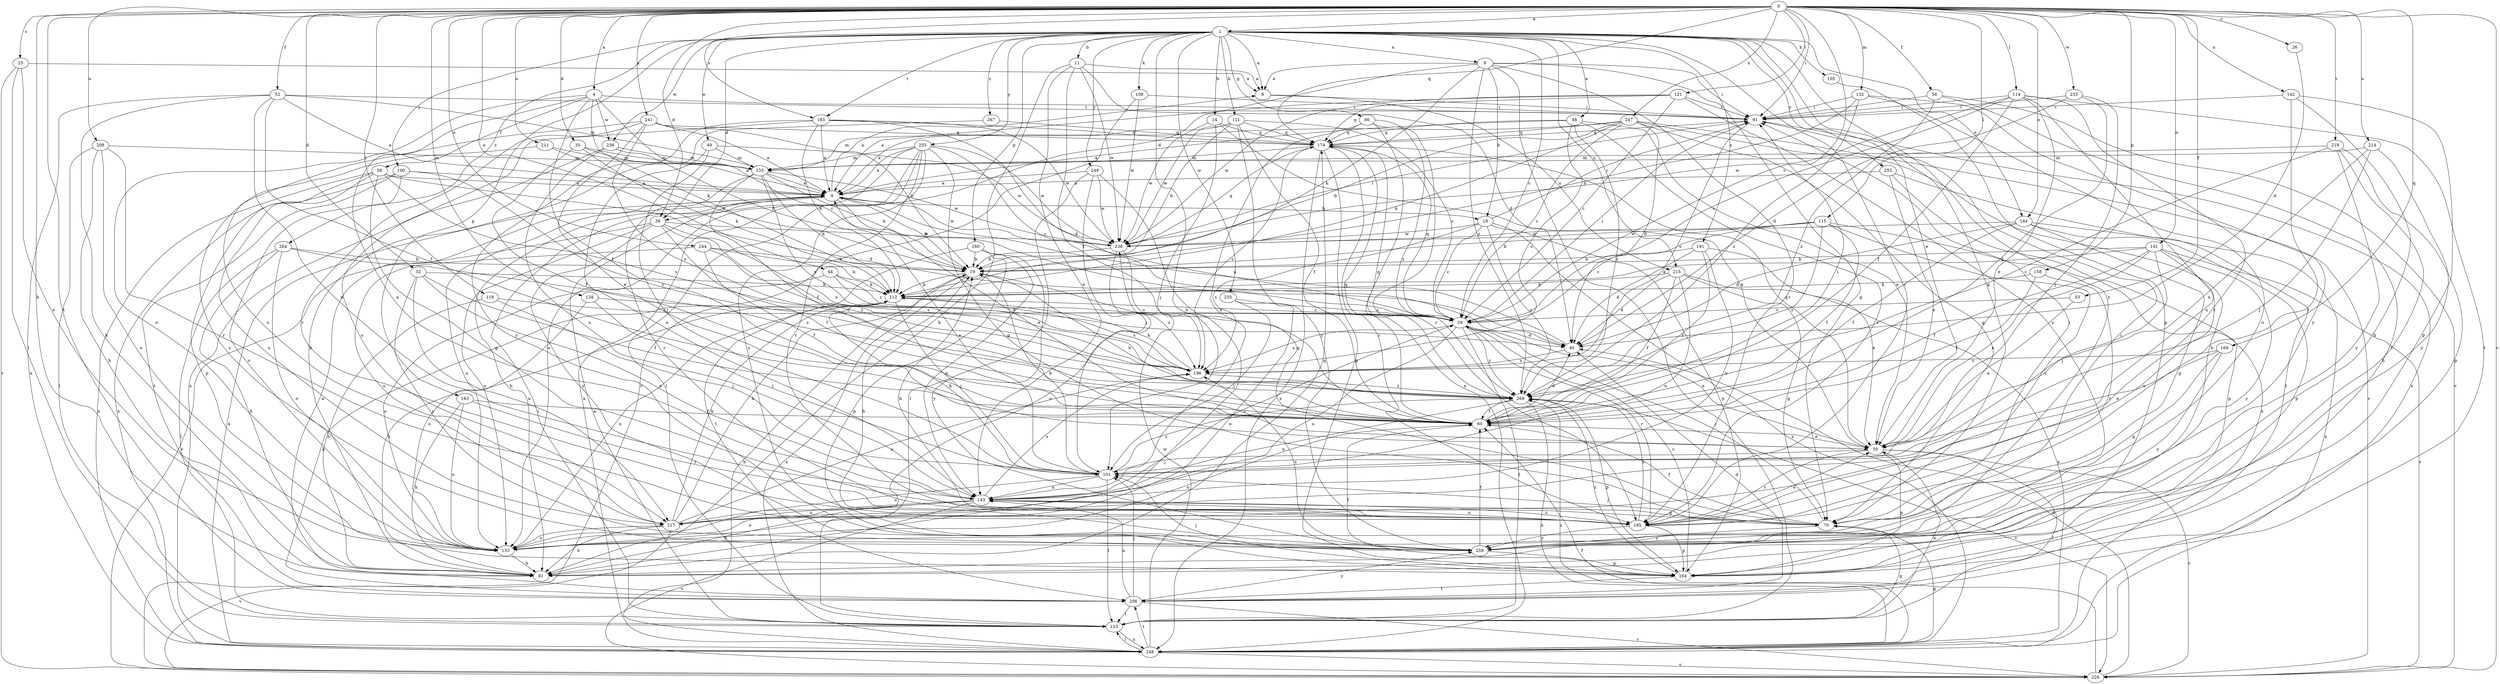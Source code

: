 strict digraph  {
0;
1;
4;
6;
8;
9;
11;
14;
18;
19;
25;
26;
29;
32;
35;
38;
40;
44;
48;
49;
50;
52;
53;
56;
58;
60;
66;
70;
81;
91;
100;
101;
105;
108;
111;
112;
114;
115;
118;
121;
123;
128;
132;
133;
141;
142;
143;
144;
153;
158;
160;
163;
164;
169;
174;
183;
185;
191;
196;
206;
208;
211;
214;
215;
217;
219;
228;
233;
235;
236;
238;
241;
244;
247;
248;
249;
253;
255;
259;
264;
267;
269;
0 -> 1  [label=a];
0 -> 4  [label=a];
0 -> 25  [label=c];
0 -> 26  [label=c];
0 -> 29  [label=c];
0 -> 32  [label=d];
0 -> 35  [label=d];
0 -> 38  [label=d];
0 -> 44  [label=e];
0 -> 52  [label=f];
0 -> 53  [label=f];
0 -> 56  [label=f];
0 -> 81  [label=h];
0 -> 91  [label=i];
0 -> 114  [label=l];
0 -> 115  [label=l];
0 -> 118  [label=l];
0 -> 121  [label=l];
0 -> 128  [label=m];
0 -> 132  [label=m];
0 -> 141  [label=n];
0 -> 142  [label=n];
0 -> 144  [label=o];
0 -> 158  [label=p];
0 -> 169  [label=q];
0 -> 174  [label=q];
0 -> 183  [label=r];
0 -> 206  [label=t];
0 -> 208  [label=u];
0 -> 211  [label=u];
0 -> 214  [label=u];
0 -> 219  [label=v];
0 -> 228  [label=v];
0 -> 233  [label=w];
0 -> 241  [label=x];
0 -> 244  [label=x];
0 -> 247  [label=x];
1 -> 6  [label=a];
1 -> 8  [label=a];
1 -> 11  [label=b];
1 -> 14  [label=b];
1 -> 29  [label=c];
1 -> 38  [label=d];
1 -> 48  [label=e];
1 -> 49  [label=e];
1 -> 50  [label=e];
1 -> 66  [label=g];
1 -> 70  [label=g];
1 -> 81  [label=h];
1 -> 100  [label=j];
1 -> 105  [label=k];
1 -> 108  [label=k];
1 -> 111  [label=k];
1 -> 144  [label=o];
1 -> 160  [label=p];
1 -> 163  [label=p];
1 -> 183  [label=r];
1 -> 185  [label=r];
1 -> 191  [label=s];
1 -> 215  [label=u];
1 -> 235  [label=w];
1 -> 236  [label=w];
1 -> 249  [label=y];
1 -> 253  [label=y];
1 -> 255  [label=y];
1 -> 259  [label=y];
1 -> 264  [label=z];
1 -> 267  [label=z];
4 -> 29  [label=c];
4 -> 58  [label=f];
4 -> 60  [label=f];
4 -> 91  [label=i];
4 -> 112  [label=k];
4 -> 143  [label=n];
4 -> 153  [label=o];
4 -> 236  [label=w];
6 -> 8  [label=a];
6 -> 18  [label=b];
6 -> 38  [label=d];
6 -> 70  [label=g];
6 -> 91  [label=i];
6 -> 112  [label=k];
6 -> 123  [label=l];
6 -> 185  [label=r];
6 -> 269  [label=z];
8 -> 91  [label=i];
8 -> 215  [label=u];
9 -> 8  [label=a];
9 -> 18  [label=b];
9 -> 19  [label=b];
9 -> 50  [label=e];
9 -> 81  [label=h];
9 -> 123  [label=l];
9 -> 153  [label=o];
9 -> 238  [label=w];
11 -> 8  [label=a];
11 -> 40  [label=d];
11 -> 60  [label=f];
11 -> 81  [label=h];
11 -> 143  [label=n];
11 -> 238  [label=w];
14 -> 50  [label=e];
14 -> 101  [label=j];
14 -> 174  [label=q];
14 -> 238  [label=w];
18 -> 29  [label=c];
18 -> 91  [label=i];
18 -> 164  [label=p];
18 -> 196  [label=s];
18 -> 238  [label=w];
18 -> 248  [label=x];
18 -> 269  [label=z];
19 -> 112  [label=k];
19 -> 196  [label=s];
19 -> 248  [label=x];
25 -> 8  [label=a];
25 -> 123  [label=l];
25 -> 153  [label=o];
25 -> 228  [label=v];
26 -> 40  [label=d];
29 -> 40  [label=d];
29 -> 50  [label=e];
29 -> 91  [label=i];
29 -> 123  [label=l];
29 -> 174  [label=q];
29 -> 185  [label=r];
29 -> 196  [label=s];
29 -> 217  [label=u];
29 -> 269  [label=z];
32 -> 60  [label=f];
32 -> 112  [label=k];
32 -> 143  [label=n];
32 -> 217  [label=u];
32 -> 259  [label=y];
35 -> 9  [label=a];
35 -> 60  [label=f];
35 -> 112  [label=k];
35 -> 133  [label=m];
38 -> 60  [label=f];
38 -> 153  [label=o];
38 -> 196  [label=s];
38 -> 228  [label=v];
38 -> 238  [label=w];
38 -> 259  [label=y];
38 -> 269  [label=z];
40 -> 9  [label=a];
40 -> 196  [label=s];
44 -> 29  [label=c];
44 -> 40  [label=d];
44 -> 112  [label=k];
44 -> 153  [label=o];
48 -> 9  [label=a];
48 -> 50  [label=e];
48 -> 174  [label=q];
48 -> 185  [label=r];
48 -> 196  [label=s];
48 -> 269  [label=z];
49 -> 101  [label=j];
49 -> 133  [label=m];
49 -> 143  [label=n];
49 -> 238  [label=w];
50 -> 101  [label=j];
50 -> 123  [label=l];
50 -> 164  [label=p];
50 -> 174  [label=q];
50 -> 185  [label=r];
50 -> 228  [label=v];
52 -> 9  [label=a];
52 -> 60  [label=f];
52 -> 81  [label=h];
52 -> 91  [label=i];
52 -> 133  [label=m];
52 -> 143  [label=n];
52 -> 248  [label=x];
53 -> 29  [label=c];
53 -> 50  [label=e];
56 -> 91  [label=i];
56 -> 206  [label=t];
56 -> 228  [label=v];
56 -> 269  [label=z];
58 -> 9  [label=a];
58 -> 40  [label=d];
58 -> 70  [label=g];
58 -> 164  [label=p];
58 -> 196  [label=s];
58 -> 217  [label=u];
58 -> 248  [label=x];
60 -> 19  [label=b];
60 -> 40  [label=d];
60 -> 50  [label=e];
60 -> 91  [label=i];
60 -> 153  [label=o];
60 -> 174  [label=q];
66 -> 143  [label=n];
66 -> 174  [label=q];
66 -> 185  [label=r];
66 -> 248  [label=x];
66 -> 269  [label=z];
70 -> 29  [label=c];
70 -> 60  [label=f];
70 -> 91  [label=i];
70 -> 101  [label=j];
70 -> 259  [label=y];
81 -> 174  [label=q];
91 -> 174  [label=q];
91 -> 196  [label=s];
91 -> 248  [label=x];
100 -> 9  [label=a];
100 -> 153  [label=o];
100 -> 206  [label=t];
100 -> 248  [label=x];
100 -> 269  [label=z];
101 -> 9  [label=a];
101 -> 19  [label=b];
101 -> 112  [label=k];
101 -> 123  [label=l];
101 -> 143  [label=n];
101 -> 217  [label=u];
101 -> 269  [label=z];
105 -> 164  [label=p];
108 -> 91  [label=i];
108 -> 228  [label=v];
108 -> 238  [label=w];
111 -> 9  [label=a];
111 -> 19  [label=b];
111 -> 29  [label=c];
111 -> 60  [label=f];
111 -> 174  [label=q];
111 -> 238  [label=w];
111 -> 259  [label=y];
112 -> 29  [label=c];
112 -> 81  [label=h];
112 -> 101  [label=j];
112 -> 153  [label=o];
112 -> 196  [label=s];
114 -> 29  [label=c];
114 -> 50  [label=e];
114 -> 60  [label=f];
114 -> 91  [label=i];
114 -> 185  [label=r];
114 -> 206  [label=t];
114 -> 217  [label=u];
114 -> 238  [label=w];
115 -> 19  [label=b];
115 -> 29  [label=c];
115 -> 60  [label=f];
115 -> 164  [label=p];
115 -> 185  [label=r];
115 -> 238  [label=w];
115 -> 269  [label=z];
118 -> 29  [label=c];
118 -> 81  [label=h];
118 -> 101  [label=j];
121 -> 9  [label=a];
121 -> 29  [label=c];
121 -> 91  [label=i];
121 -> 174  [label=q];
121 -> 238  [label=w];
121 -> 259  [label=y];
123 -> 9  [label=a];
123 -> 50  [label=e];
123 -> 70  [label=g];
123 -> 248  [label=x];
128 -> 29  [label=c];
128 -> 101  [label=j];
128 -> 153  [label=o];
132 -> 19  [label=b];
132 -> 91  [label=i];
132 -> 153  [label=o];
132 -> 259  [label=y];
132 -> 269  [label=z];
133 -> 9  [label=a];
133 -> 19  [label=b];
133 -> 60  [label=f];
133 -> 112  [label=k];
133 -> 185  [label=r];
133 -> 196  [label=s];
133 -> 238  [label=w];
141 -> 19  [label=b];
141 -> 50  [label=e];
141 -> 60  [label=f];
141 -> 101  [label=j];
141 -> 112  [label=k];
141 -> 217  [label=u];
141 -> 228  [label=v];
141 -> 259  [label=y];
142 -> 81  [label=h];
142 -> 91  [label=i];
142 -> 164  [label=p];
142 -> 185  [label=r];
143 -> 29  [label=c];
143 -> 70  [label=g];
143 -> 81  [label=h];
143 -> 153  [label=o];
143 -> 185  [label=r];
143 -> 196  [label=s];
143 -> 217  [label=u];
143 -> 228  [label=v];
144 -> 40  [label=d];
144 -> 60  [label=f];
144 -> 70  [label=g];
144 -> 164  [label=p];
144 -> 238  [label=w];
144 -> 248  [label=x];
153 -> 81  [label=h];
153 -> 91  [label=i];
158 -> 60  [label=f];
158 -> 112  [label=k];
158 -> 185  [label=r];
160 -> 19  [label=b];
160 -> 143  [label=n];
160 -> 164  [label=p];
160 -> 206  [label=t];
160 -> 259  [label=y];
163 -> 60  [label=f];
163 -> 81  [label=h];
163 -> 153  [label=o];
163 -> 185  [label=r];
164 -> 29  [label=c];
164 -> 60  [label=f];
164 -> 101  [label=j];
164 -> 206  [label=t];
164 -> 269  [label=z];
169 -> 50  [label=e];
169 -> 70  [label=g];
169 -> 196  [label=s];
169 -> 259  [label=y];
174 -> 133  [label=m];
174 -> 164  [label=p];
174 -> 185  [label=r];
174 -> 196  [label=s];
174 -> 248  [label=x];
183 -> 9  [label=a];
183 -> 40  [label=d];
183 -> 112  [label=k];
183 -> 174  [label=q];
183 -> 238  [label=w];
183 -> 248  [label=x];
183 -> 259  [label=y];
185 -> 19  [label=b];
185 -> 50  [label=e];
185 -> 143  [label=n];
185 -> 164  [label=p];
185 -> 259  [label=y];
185 -> 269  [label=z];
191 -> 19  [label=b];
191 -> 40  [label=d];
191 -> 50  [label=e];
191 -> 60  [label=f];
191 -> 143  [label=n];
196 -> 112  [label=k];
196 -> 269  [label=z];
206 -> 9  [label=a];
206 -> 40  [label=d];
206 -> 101  [label=j];
206 -> 112  [label=k];
206 -> 123  [label=l];
206 -> 143  [label=n];
206 -> 228  [label=v];
206 -> 259  [label=y];
208 -> 81  [label=h];
208 -> 123  [label=l];
208 -> 133  [label=m];
208 -> 153  [label=o];
208 -> 185  [label=r];
211 -> 19  [label=b];
211 -> 133  [label=m];
211 -> 259  [label=y];
214 -> 50  [label=e];
214 -> 101  [label=j];
214 -> 133  [label=m];
214 -> 259  [label=y];
215 -> 40  [label=d];
215 -> 60  [label=f];
215 -> 70  [label=g];
215 -> 112  [label=k];
215 -> 143  [label=n];
215 -> 248  [label=x];
217 -> 19  [label=b];
217 -> 81  [label=h];
217 -> 112  [label=k];
217 -> 153  [label=o];
217 -> 196  [label=s];
217 -> 228  [label=v];
219 -> 81  [label=h];
219 -> 133  [label=m];
219 -> 164  [label=p];
219 -> 259  [label=y];
219 -> 269  [label=z];
228 -> 40  [label=d];
228 -> 60  [label=f];
233 -> 40  [label=d];
233 -> 60  [label=f];
233 -> 91  [label=i];
233 -> 101  [label=j];
235 -> 29  [label=c];
235 -> 101  [label=j];
235 -> 153  [label=o];
236 -> 19  [label=b];
236 -> 133  [label=m];
236 -> 143  [label=n];
236 -> 217  [label=u];
238 -> 19  [label=b];
238 -> 91  [label=i];
238 -> 153  [label=o];
238 -> 174  [label=q];
238 -> 196  [label=s];
241 -> 9  [label=a];
241 -> 19  [label=b];
241 -> 50  [label=e];
241 -> 174  [label=q];
241 -> 185  [label=r];
241 -> 217  [label=u];
241 -> 269  [label=z];
244 -> 19  [label=b];
244 -> 60  [label=f];
244 -> 112  [label=k];
244 -> 196  [label=s];
244 -> 217  [label=u];
247 -> 19  [label=b];
247 -> 29  [label=c];
247 -> 40  [label=d];
247 -> 70  [label=g];
247 -> 81  [label=h];
247 -> 112  [label=k];
247 -> 133  [label=m];
247 -> 174  [label=q];
247 -> 228  [label=v];
248 -> 9  [label=a];
248 -> 19  [label=b];
248 -> 70  [label=g];
248 -> 123  [label=l];
248 -> 206  [label=t];
248 -> 228  [label=v];
248 -> 238  [label=w];
248 -> 269  [label=z];
249 -> 9  [label=a];
249 -> 70  [label=g];
249 -> 101  [label=j];
249 -> 123  [label=l];
249 -> 238  [label=w];
253 -> 9  [label=a];
253 -> 50  [label=e];
253 -> 206  [label=t];
253 -> 248  [label=x];
255 -> 9  [label=a];
255 -> 29  [label=c];
255 -> 70  [label=g];
255 -> 123  [label=l];
255 -> 133  [label=m];
255 -> 153  [label=o];
255 -> 185  [label=r];
255 -> 238  [label=w];
255 -> 248  [label=x];
255 -> 259  [label=y];
259 -> 19  [label=b];
259 -> 60  [label=f];
259 -> 164  [label=p];
259 -> 196  [label=s];
264 -> 19  [label=b];
264 -> 81  [label=h];
264 -> 123  [label=l];
264 -> 153  [label=o];
264 -> 269  [label=z];
267 -> 81  [label=h];
267 -> 174  [label=q];
269 -> 60  [label=f];
269 -> 143  [label=n];
269 -> 164  [label=p];
269 -> 174  [label=q];
269 -> 228  [label=v];
269 -> 248  [label=x];
}
